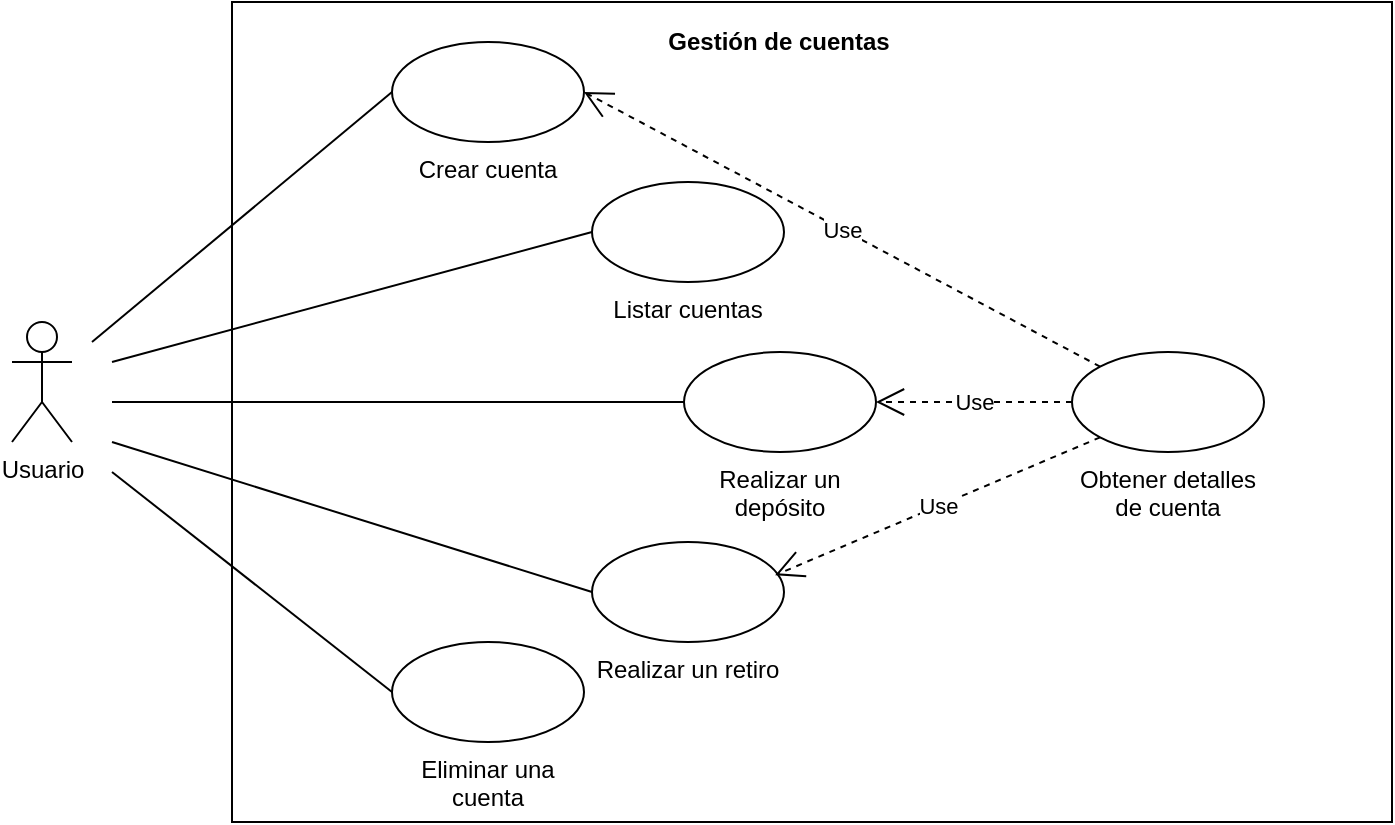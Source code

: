 <mxfile version="24.7.16">
  <diagram name="Página-1" id="U_GWmg-gW6azt53RVTm6">
    <mxGraphModel dx="1050" dy="1699" grid="1" gridSize="10" guides="1" tooltips="1" connect="1" arrows="1" fold="1" page="1" pageScale="1" pageWidth="827" pageHeight="1169" math="0" shadow="0">
      <root>
        <mxCell id="0" />
        <mxCell id="1" parent="0" />
        <mxCell id="sgJ8qLkjsA2Iaj-S_tmb-1" value="" style="rounded=0;whiteSpace=wrap;html=1;" parent="1" vertex="1">
          <mxGeometry x="140" y="-1120" width="580" height="410" as="geometry" />
        </mxCell>
        <mxCell id="sgJ8qLkjsA2Iaj-S_tmb-2" style="rounded=0;orthogonalLoop=1;jettySize=auto;html=1;entryX=0;entryY=0.5;entryDx=0;entryDy=0;endArrow=none;endFill=0;" parent="1" target="sgJ8qLkjsA2Iaj-S_tmb-6" edge="1">
          <mxGeometry relative="1" as="geometry">
            <mxPoint x="80" y="-940" as="sourcePoint" />
          </mxGeometry>
        </mxCell>
        <mxCell id="sgJ8qLkjsA2Iaj-S_tmb-3" value="Usuario" style="shape=umlActor;verticalLabelPosition=bottom;verticalAlign=top;html=1;" parent="1" vertex="1">
          <mxGeometry x="30" y="-960" width="30" height="60" as="geometry" />
        </mxCell>
        <mxCell id="sgJ8qLkjsA2Iaj-S_tmb-5" value="&lt;b&gt;Gestión de cuentas&lt;/b&gt;" style="text;html=1;align=center;verticalAlign=middle;whiteSpace=wrap;rounded=0;" parent="1" vertex="1">
          <mxGeometry x="346" y="-1110" width="135" height="20" as="geometry" />
        </mxCell>
        <mxCell id="sgJ8qLkjsA2Iaj-S_tmb-6" value="Listar cuentas" style="ellipse;whiteSpace=wrap;html=1;labelPosition=center;verticalLabelPosition=bottom;align=center;verticalAlign=top;" parent="1" vertex="1">
          <mxGeometry x="320" y="-1030" width="96" height="50" as="geometry" />
        </mxCell>
        <mxCell id="sgJ8qLkjsA2Iaj-S_tmb-7" value="Realizar un depósito" style="ellipse;whiteSpace=wrap;html=1;labelPosition=center;verticalLabelPosition=bottom;align=center;verticalAlign=top;" parent="1" vertex="1">
          <mxGeometry x="366" y="-945" width="96" height="50" as="geometry" />
        </mxCell>
        <mxCell id="sgJ8qLkjsA2Iaj-S_tmb-8" value="Obtener detalles de cuenta" style="ellipse;whiteSpace=wrap;html=1;labelPosition=center;verticalLabelPosition=bottom;align=center;verticalAlign=top;" parent="1" vertex="1">
          <mxGeometry x="560" y="-945" width="96" height="50" as="geometry" />
        </mxCell>
        <mxCell id="sgJ8qLkjsA2Iaj-S_tmb-9" value="Realizar un retiro" style="ellipse;whiteSpace=wrap;html=1;labelPosition=center;verticalLabelPosition=bottom;align=center;verticalAlign=top;" parent="1" vertex="1">
          <mxGeometry x="320" y="-850" width="96" height="50" as="geometry" />
        </mxCell>
        <mxCell id="sgJ8qLkjsA2Iaj-S_tmb-11" style="rounded=0;orthogonalLoop=1;jettySize=auto;html=1;endArrow=none;endFill=0;entryX=0;entryY=0.5;entryDx=0;entryDy=0;" parent="1" target="sgJ8qLkjsA2Iaj-S_tmb-13" edge="1">
          <mxGeometry relative="1" as="geometry">
            <mxPoint x="70" y="-950" as="sourcePoint" />
            <mxPoint x="766" y="-951" as="targetPoint" />
          </mxGeometry>
        </mxCell>
        <mxCell id="sgJ8qLkjsA2Iaj-S_tmb-12" style="rounded=0;orthogonalLoop=1;jettySize=auto;html=1;endArrow=none;endFill=0;entryX=0;entryY=0.5;entryDx=0;entryDy=0;" parent="1" target="sgJ8qLkjsA2Iaj-S_tmb-7" edge="1">
          <mxGeometry relative="1" as="geometry">
            <mxPoint x="80" y="-920" as="sourcePoint" />
            <mxPoint x="760" y="-915" as="targetPoint" />
          </mxGeometry>
        </mxCell>
        <mxCell id="sgJ8qLkjsA2Iaj-S_tmb-13" value="Crear cuenta" style="ellipse;whiteSpace=wrap;html=1;labelPosition=center;verticalLabelPosition=bottom;align=center;verticalAlign=top;" parent="1" vertex="1">
          <mxGeometry x="220" y="-1100" width="96" height="50" as="geometry" />
        </mxCell>
        <mxCell id="sgJ8qLkjsA2Iaj-S_tmb-14" value="Eliminar una cuenta" style="ellipse;whiteSpace=wrap;html=1;labelPosition=center;verticalLabelPosition=bottom;align=center;verticalAlign=top;" parent="1" vertex="1">
          <mxGeometry x="220" y="-800" width="96" height="50" as="geometry" />
        </mxCell>
        <mxCell id="sgJ8qLkjsA2Iaj-S_tmb-20" style="rounded=0;orthogonalLoop=1;jettySize=auto;html=1;endArrow=none;endFill=0;entryX=0;entryY=0.5;entryDx=0;entryDy=0;" parent="1" target="sgJ8qLkjsA2Iaj-S_tmb-9" edge="1">
          <mxGeometry relative="1" as="geometry">
            <mxPoint x="80" y="-900" as="sourcePoint" />
            <mxPoint x="530" y="-875" as="targetPoint" />
          </mxGeometry>
        </mxCell>
        <mxCell id="sgJ8qLkjsA2Iaj-S_tmb-21" style="rounded=0;orthogonalLoop=1;jettySize=auto;html=1;endArrow=none;endFill=0;entryX=0;entryY=0.5;entryDx=0;entryDy=0;" parent="1" target="sgJ8qLkjsA2Iaj-S_tmb-14" edge="1">
          <mxGeometry relative="1" as="geometry">
            <mxPoint x="80" y="-885" as="sourcePoint" />
            <mxPoint x="520" y="-860" as="targetPoint" />
          </mxGeometry>
        </mxCell>
        <mxCell id="pFYkN3EmXhFJCG_pQVLK-1" value="Use" style="endArrow=open;endSize=12;dashed=1;html=1;rounded=0;entryX=1;entryY=0.5;entryDx=0;entryDy=0;exitX=0;exitY=0;exitDx=0;exitDy=0;" edge="1" parent="1" source="sgJ8qLkjsA2Iaj-S_tmb-8" target="sgJ8qLkjsA2Iaj-S_tmb-13">
          <mxGeometry width="160" relative="1" as="geometry">
            <mxPoint x="330" y="-890" as="sourcePoint" />
            <mxPoint x="490" y="-890" as="targetPoint" />
          </mxGeometry>
        </mxCell>
        <mxCell id="pFYkN3EmXhFJCG_pQVLK-2" value="Use" style="endArrow=open;endSize=12;dashed=1;html=1;rounded=0;entryX=1;entryY=0.5;entryDx=0;entryDy=0;exitX=0;exitY=0.5;exitDx=0;exitDy=0;" edge="1" parent="1" source="sgJ8qLkjsA2Iaj-S_tmb-8" target="sgJ8qLkjsA2Iaj-S_tmb-7">
          <mxGeometry width="160" relative="1" as="geometry">
            <mxPoint x="326" y="-1065" as="sourcePoint" />
            <mxPoint x="592" y="-929" as="targetPoint" />
          </mxGeometry>
        </mxCell>
        <mxCell id="pFYkN3EmXhFJCG_pQVLK-3" value="Use" style="endArrow=open;endSize=12;dashed=1;html=1;rounded=0;exitX=0;exitY=1;exitDx=0;exitDy=0;entryX=0.954;entryY=0.332;entryDx=0;entryDy=0;entryPerimeter=0;" edge="1" parent="1" source="sgJ8qLkjsA2Iaj-S_tmb-8" target="sgJ8qLkjsA2Iaj-S_tmb-9">
          <mxGeometry width="160" relative="1" as="geometry">
            <mxPoint x="472" y="-910" as="sourcePoint" />
            <mxPoint x="570" y="-910" as="targetPoint" />
          </mxGeometry>
        </mxCell>
      </root>
    </mxGraphModel>
  </diagram>
</mxfile>
